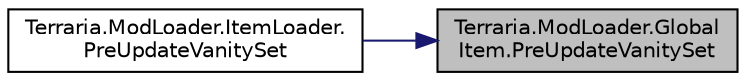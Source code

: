 digraph "Terraria.ModLoader.GlobalItem.PreUpdateVanitySet"
{
 // LATEX_PDF_SIZE
  edge [fontname="Helvetica",fontsize="10",labelfontname="Helvetica",labelfontsize="10"];
  node [fontname="Helvetica",fontsize="10",shape=record];
  rankdir="RL";
  Node1 [label="Terraria.ModLoader.Global\lItem.PreUpdateVanitySet",height=0.2,width=0.4,color="black", fillcolor="grey75", style="filled", fontcolor="black",tooltip="Allows you to create special effects (such as the necro armor's hurt noise) when the player wears the..."];
  Node1 -> Node2 [dir="back",color="midnightblue",fontsize="10",style="solid",fontname="Helvetica"];
  Node2 [label="Terraria.ModLoader.ItemLoader.\lPreUpdateVanitySet",height=0.2,width=0.4,color="black", fillcolor="white", style="filled",URL="$class_terraria_1_1_mod_loader_1_1_item_loader.html#a040ee98f9ddb5a1c555b0a08e7ea31de",tooltip="If the player's head texture's IsVanitySet returns true, calls the equipment texture's PreUpdateVanit..."];
}
